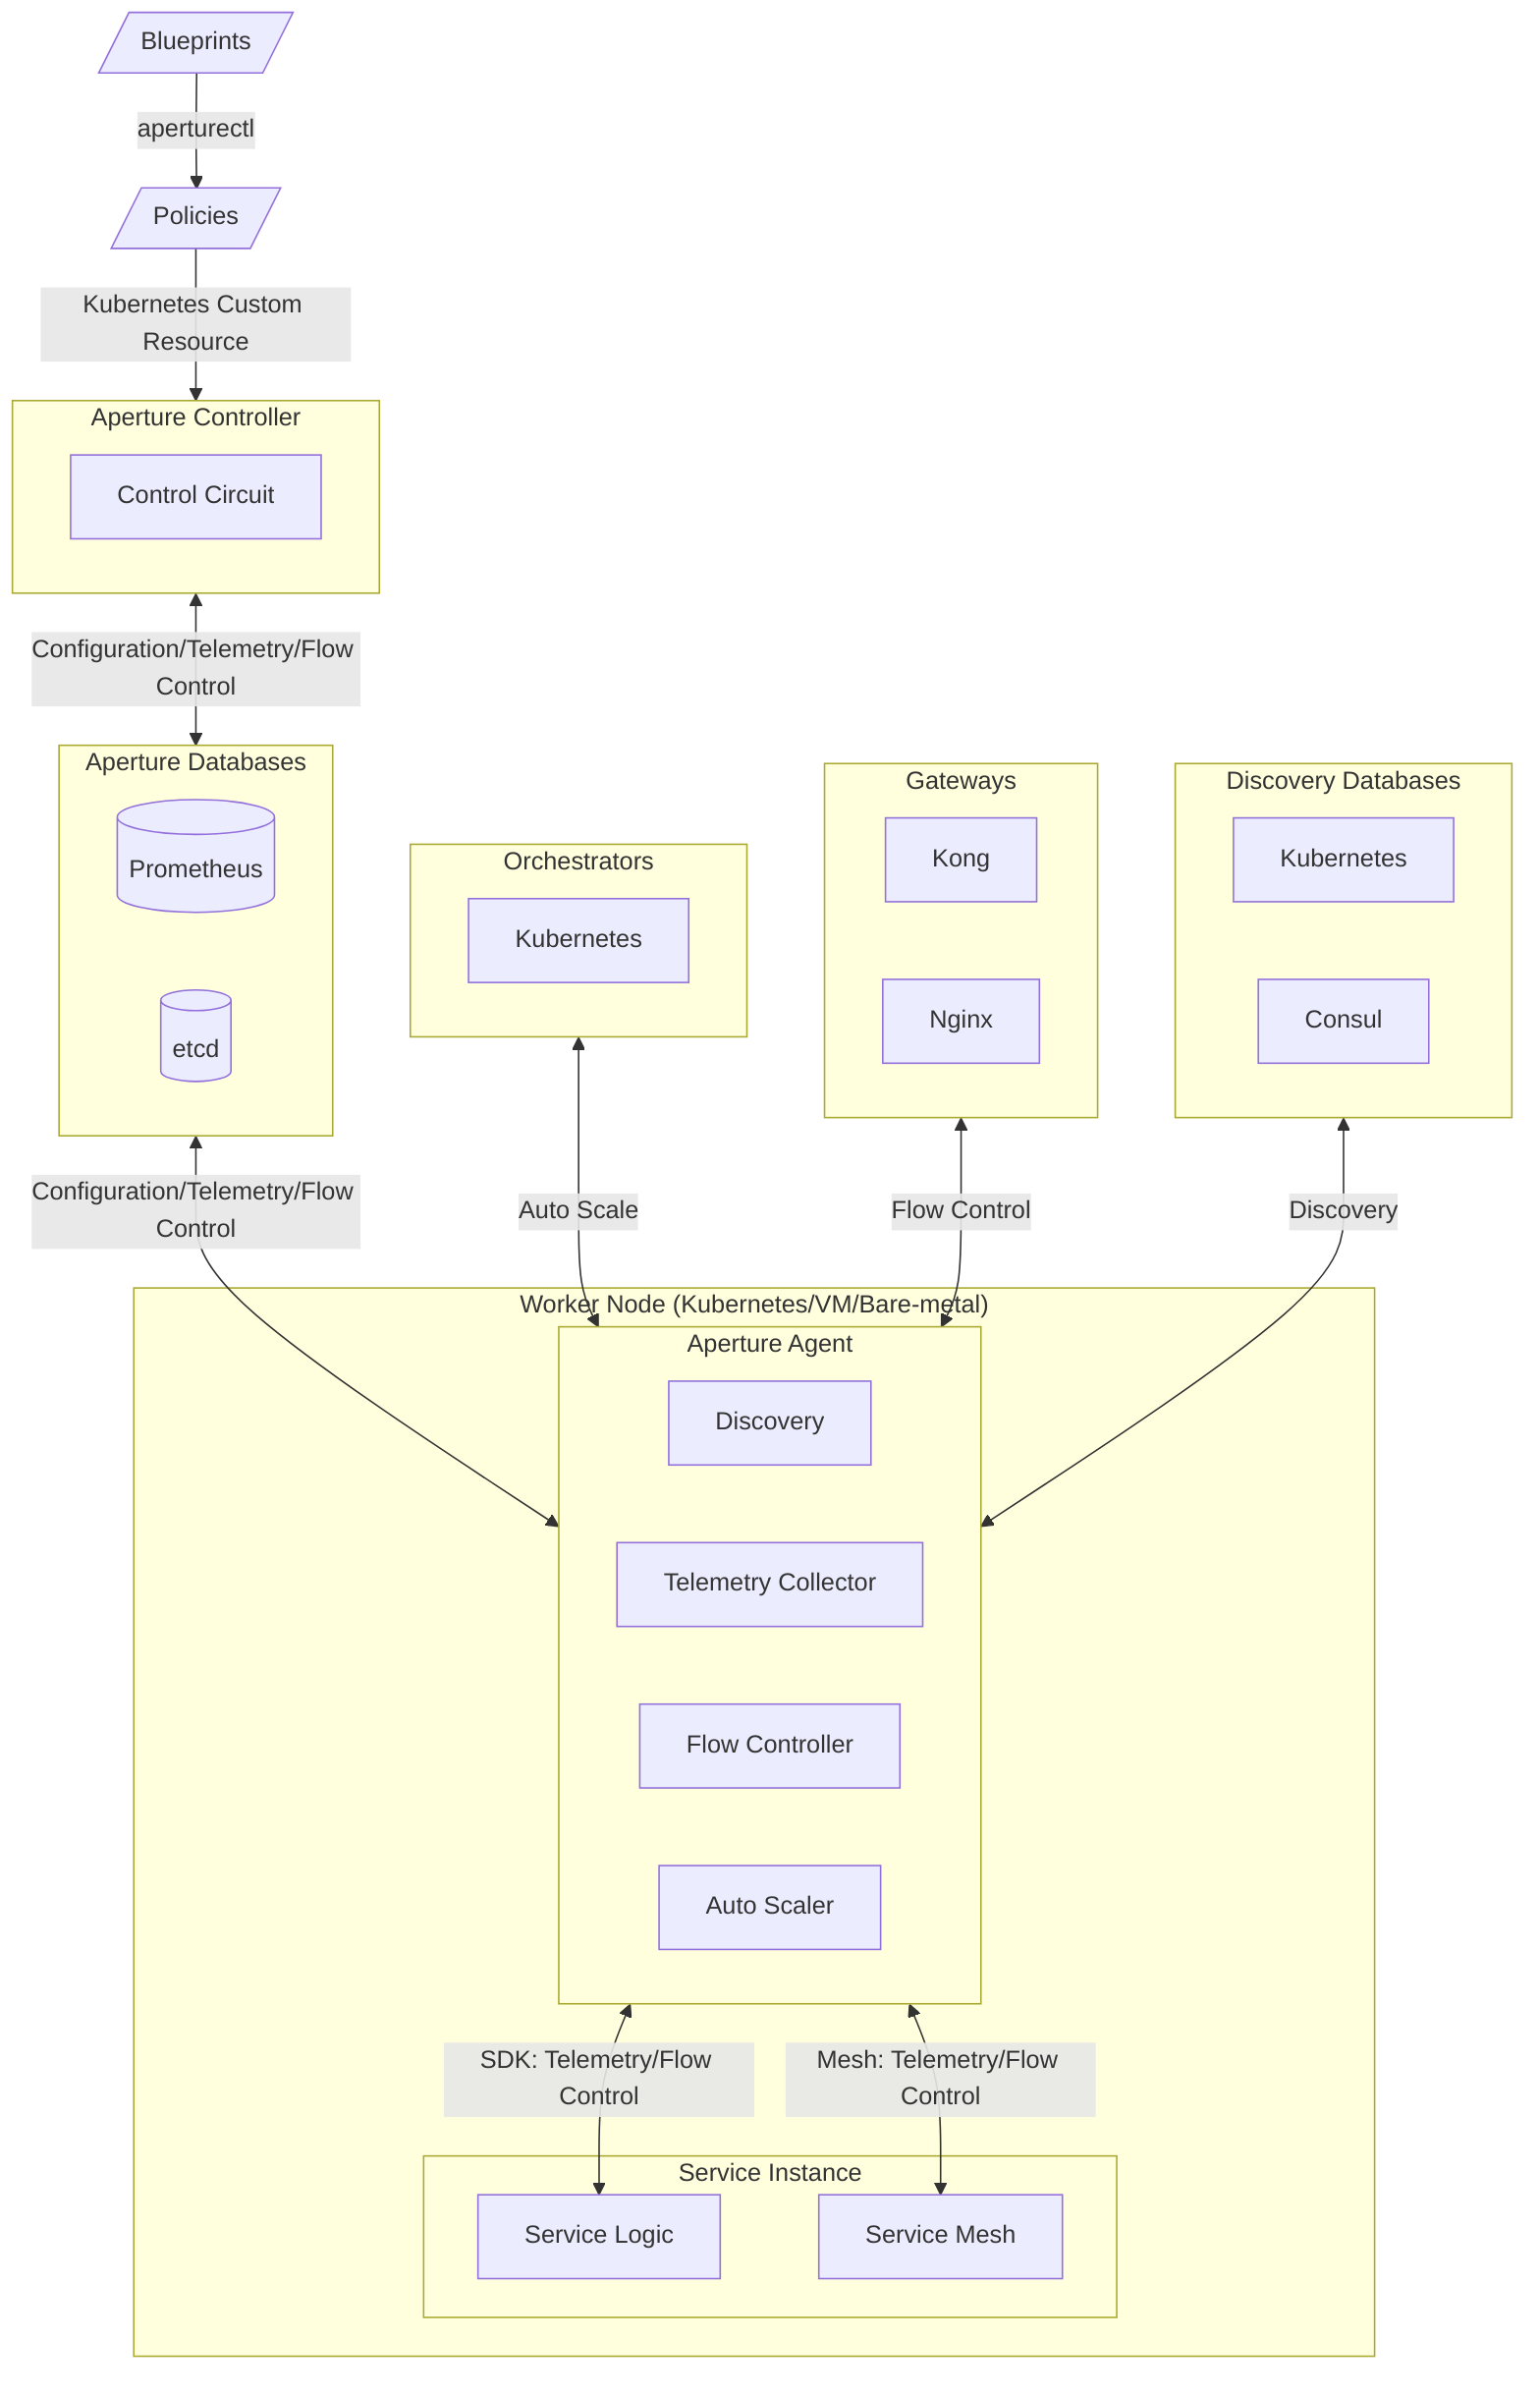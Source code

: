 flowchart TD
    blueprints[/"Blueprints"/]
    policies[/"Policies"/]
    subgraph controller["Aperture Controller"]
        circuit["Control Circuit"]
    end
    subgraph databases["Aperture Databases"]
      prometheus[("Prometheus")]
      etcd[("etcd")]
    end
    subgraph worker["Worker Node (Kubernetes/VM/Bare-metal)"]
      subgraph agent["Aperture Agent"]
          discovery["Discovery"]
          telemetry["Telemetry Collector"]
          flowcontrol["Flow Controller"]
          autoscaler["Auto Scaler"]
      end
      subgraph serviceinstance["Service Instance"]
        servicelogic["Service Logic"]
        servicemesh["Service Mesh"]
      end
    end
    subgraph discoverydb["Discovery Databases"]
      k8sdiscovery["Kubernetes"]
      consul["Consul"]
    end
    subgraph orchestrators["Orchestrators"]
      k8s["Kubernetes"]
    end
    subgraph gateways["Gateways"]
      kong["Kong"]
      Nginx["Nginx"]
    end
    blueprints --> |aperturectl| policies
    policies --> |Kubernetes Custom Resource| controller
    controller<--> |Configuration/Telemetry/Flow Control| databases
    databases<-->|Configuration/Telemetry/Flow Control|agent
    agent <-->|SDK: Telemetry/Flow Control| servicelogic
    agent <-->|Mesh: Telemetry/Flow Control| servicemesh
    orchestrators <-->|Auto Scale| agent
    gateways <-->|Flow Control| agent

    discoverydb <-->|Discovery| agent
